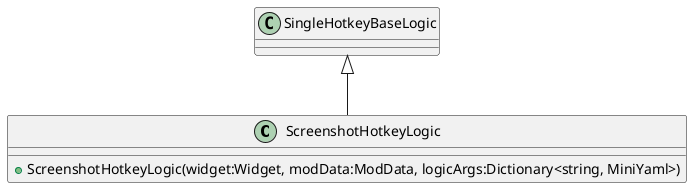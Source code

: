 @startuml
class ScreenshotHotkeyLogic {
    + ScreenshotHotkeyLogic(widget:Widget, modData:ModData, logicArgs:Dictionary<string, MiniYaml>)
}
SingleHotkeyBaseLogic <|-- ScreenshotHotkeyLogic
@enduml
